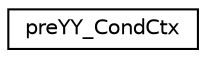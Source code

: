 digraph "Graphical Class Hierarchy"
{
 // LATEX_PDF_SIZE
  edge [fontname="Helvetica",fontsize="10",labelfontname="Helvetica",labelfontsize="10"];
  node [fontname="Helvetica",fontsize="10",shape=record];
  rankdir="LR";
  Node0 [label="preYY_CondCtx",height=0.2,width=0.4,color="black", fillcolor="white", style="filled",URL="$structpreYY__CondCtx.html",tooltip=" "];
}
